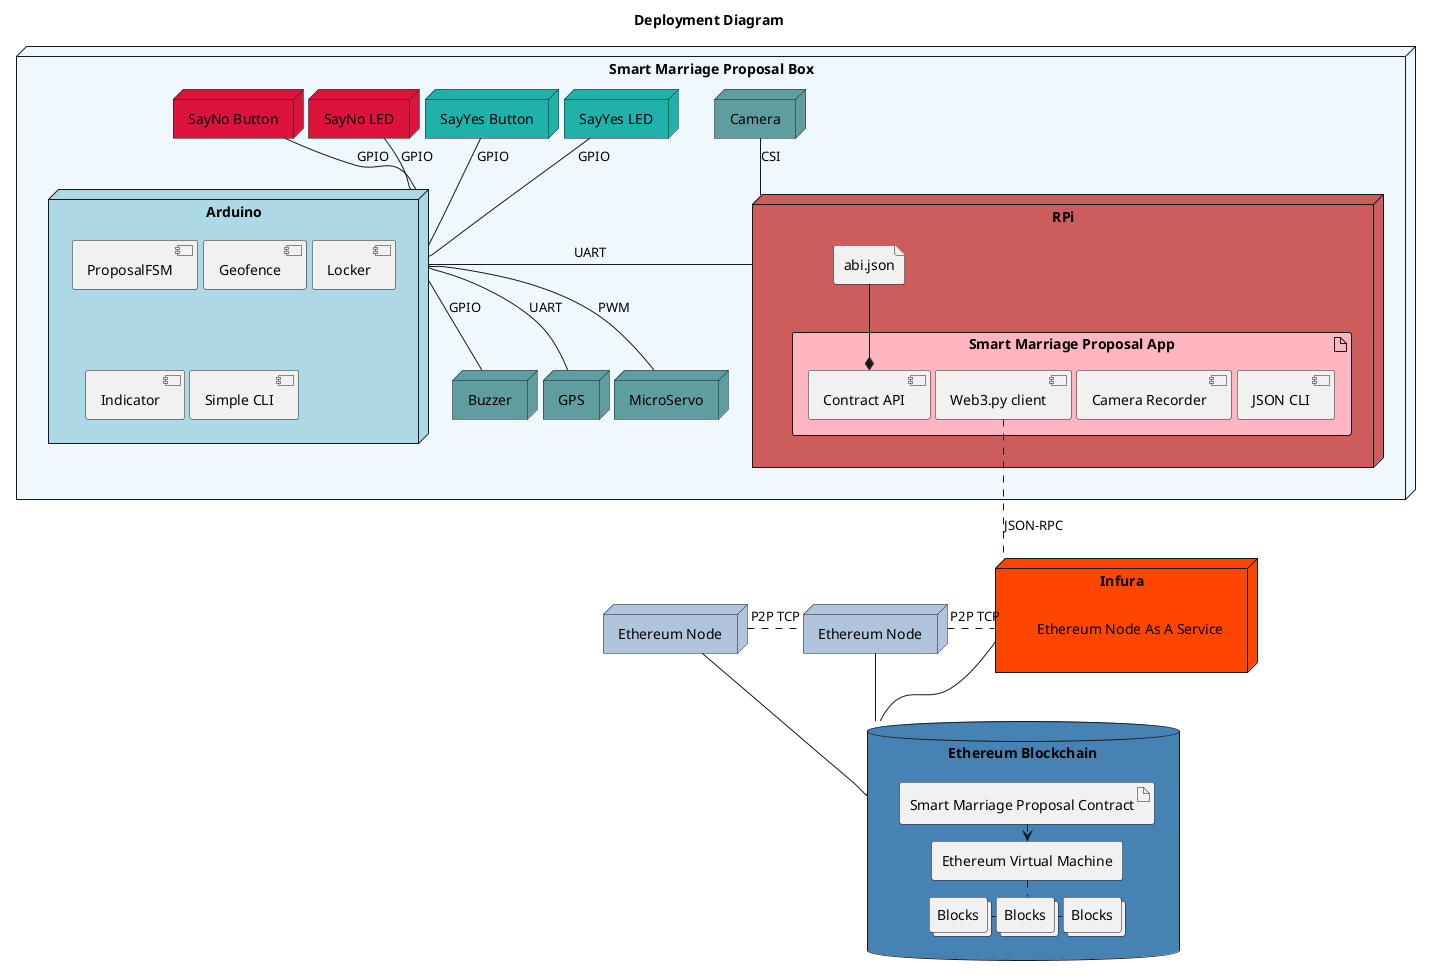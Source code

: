 @startuml

title Deployment Diagram 
' skinparam linetype ortho
skinparam ranksep 5
skinparam nodesep 5
skinparam defaultTextAlignment center

node "Infura" #OrangeRed {
  label "Ethereum Node As A Service"
}
node "Ethereum Node" as eth_node  #LightSteelBlue
node "Ethereum Node" as eth_node_2  #LightSteelBlue
database "Ethereum Blockchain" as blockchain #SteelBlue {
  artifact "Smart Marriage Proposal Contract" as smart_contract
  agent "Ethereum Virtual Machine"  as EVM
  collections Blocks as Block1
  collections Blocks as Block2
  collections Blocks as Block3
}

node "Smart Marriage Proposal Box" as box #AliceBlue {
  
  node "SayNo Button" as Button2 #Crimson
  node "SayNo LED" as Led2 #Crimson
  node "SayYes Button" as Button1 #LightSeaGreen
  node "SayYes LED" as Led1 #LightSeaGreen 

  node "Buzzer" #CadetBlue 
  node "GPS" #CadetBlue 
  node "MicroServo" as lock #CadetBlue
  node "Camera" #CadetBlue

  node "Arduino" #LightBlue {
    component "ProposalFSM"
    component "Geofence"
    component "Locker"
    component "Indicator"
    component "Simple CLI"
  }

  node "RPi" #IndianRed {
    artifact "Smart Marriage Proposal App" as app #LightPink { 
      component "JSON CLI"
      component "Camera Recorder"
      component "Web3.py client" as web3
      component "Contract API" as contract
    }
    
    file "abi.json" as abi
  }
}

  Arduino -right- RPi : UART
  Arduino -up- Button2 : GPIO
  Arduino -up- Led2 : GPIO
  Arduino -up- Button1 : GPIO
  Arduino -up- Led1 : GPIO

  Arduino -- GPS : UART
  Arduino -- Buzzer : GPIO
  Arduino -- lock : PWM
  ' Button1 -[hidden]-Button2 
  ' Button1 -[hidden]-Led1 
  ' Button2 -[hidden]-Led2 
  ' Led1 -[hidden]-Led2 

  RPi -up- Camera : CSI

  contract *-up- abi
  web3 .. Infura : JSON-RPC 
  Infura -- blockchain
  smart_contract .down.> EVM
  Block1 .right. Block2 
  Block2 .right. Block3
  EVM .down. Block2
  Infura .left. eth_node_2 : P2P TCP
  eth_node -- blockchain
  eth_node_2 -- blockchain
  eth_node_2 .left. eth_node : P2P TCP

@enduml